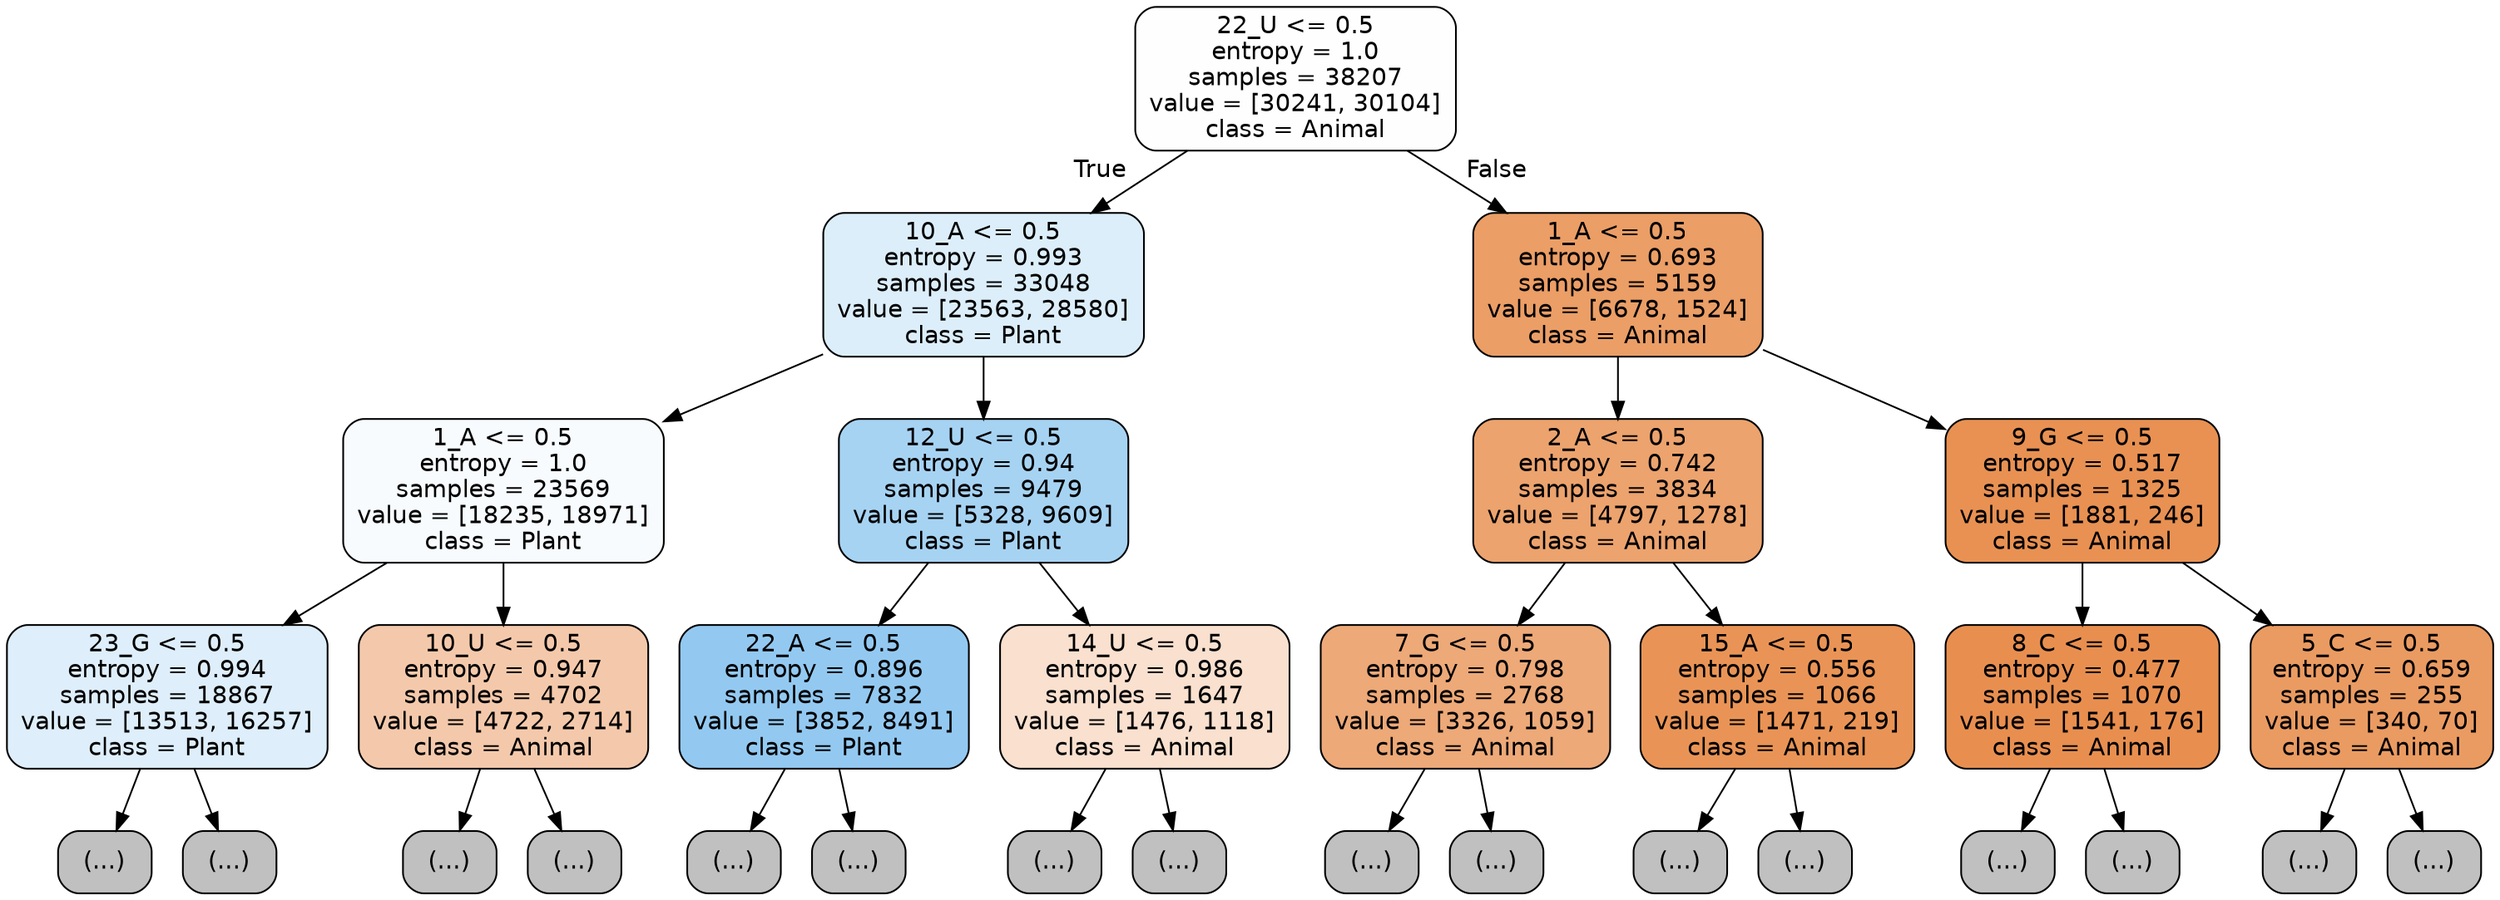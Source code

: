 digraph Tree {
node [shape=box, style="filled, rounded", color="black", fontname="helvetica"] ;
edge [fontname="helvetica"] ;
0 [label="22_U <= 0.5\nentropy = 1.0\nsamples = 38207\nvalue = [30241, 30104]\nclass = Animal", fillcolor="#fffefe"] ;
1 [label="10_A <= 0.5\nentropy = 0.993\nsamples = 33048\nvalue = [23563, 28580]\nclass = Plant", fillcolor="#dceefa"] ;
0 -> 1 [labeldistance=2.5, labelangle=45, headlabel="True"] ;
2 [label="1_A <= 0.5\nentropy = 1.0\nsamples = 23569\nvalue = [18235, 18971]\nclass = Plant", fillcolor="#f7fbfe"] ;
1 -> 2 ;
3 [label="23_G <= 0.5\nentropy = 0.994\nsamples = 18867\nvalue = [13513, 16257]\nclass = Plant", fillcolor="#deeefb"] ;
2 -> 3 ;
4 [label="(...)", fillcolor="#C0C0C0"] ;
3 -> 4 ;
8217 [label="(...)", fillcolor="#C0C0C0"] ;
3 -> 8217 ;
8536 [label="10_U <= 0.5\nentropy = 0.947\nsamples = 4702\nvalue = [4722, 2714]\nclass = Animal", fillcolor="#f4c9ab"] ;
2 -> 8536 ;
8537 [label="(...)", fillcolor="#C0C0C0"] ;
8536 -> 8537 ;
10244 [label="(...)", fillcolor="#C0C0C0"] ;
8536 -> 10244 ;
11183 [label="12_U <= 0.5\nentropy = 0.94\nsamples = 9479\nvalue = [5328, 9609]\nclass = Plant", fillcolor="#a7d3f3"] ;
1 -> 11183 ;
11184 [label="22_A <= 0.5\nentropy = 0.896\nsamples = 7832\nvalue = [3852, 8491]\nclass = Plant", fillcolor="#93c9f1"] ;
11183 -> 11184 ;
11185 [label="(...)", fillcolor="#C0C0C0"] ;
11184 -> 11185 ;
13512 [label="(...)", fillcolor="#C0C0C0"] ;
11184 -> 13512 ;
13853 [label="14_U <= 0.5\nentropy = 0.986\nsamples = 1647\nvalue = [1476, 1118]\nclass = Animal", fillcolor="#f9e0cf"] ;
11183 -> 13853 ;
13854 [label="(...)", fillcolor="#C0C0C0"] ;
13853 -> 13854 ;
14505 [label="(...)", fillcolor="#C0C0C0"] ;
13853 -> 14505 ;
14822 [label="1_A <= 0.5\nentropy = 0.693\nsamples = 5159\nvalue = [6678, 1524]\nclass = Animal", fillcolor="#eb9e66"] ;
0 -> 14822 [labeldistance=2.5, labelangle=-45, headlabel="False"] ;
14823 [label="2_A <= 0.5\nentropy = 0.742\nsamples = 3834\nvalue = [4797, 1278]\nclass = Animal", fillcolor="#eca36e"] ;
14822 -> 14823 ;
14824 [label="7_G <= 0.5\nentropy = 0.798\nsamples = 2768\nvalue = [3326, 1059]\nclass = Animal", fillcolor="#eda978"] ;
14823 -> 14824 ;
14825 [label="(...)", fillcolor="#C0C0C0"] ;
14824 -> 14825 ;
15684 [label="(...)", fillcolor="#C0C0C0"] ;
14824 -> 15684 ;
15999 [label="15_A <= 0.5\nentropy = 0.556\nsamples = 1066\nvalue = [1471, 219]\nclass = Animal", fillcolor="#e99456"] ;
14823 -> 15999 ;
16000 [label="(...)", fillcolor="#C0C0C0"] ;
15999 -> 16000 ;
16299 [label="(...)", fillcolor="#C0C0C0"] ;
15999 -> 16299 ;
16374 [label="9_G <= 0.5\nentropy = 0.517\nsamples = 1325\nvalue = [1881, 246]\nclass = Animal", fillcolor="#e89153"] ;
14822 -> 16374 ;
16375 [label="8_C <= 0.5\nentropy = 0.477\nsamples = 1070\nvalue = [1541, 176]\nclass = Animal", fillcolor="#e88f50"] ;
16374 -> 16375 ;
16376 [label="(...)", fillcolor="#C0C0C0"] ;
16375 -> 16376 ;
16661 [label="(...)", fillcolor="#C0C0C0"] ;
16375 -> 16661 ;
16724 [label="5_C <= 0.5\nentropy = 0.659\nsamples = 255\nvalue = [340, 70]\nclass = Animal", fillcolor="#ea9b62"] ;
16374 -> 16724 ;
16725 [label="(...)", fillcolor="#C0C0C0"] ;
16724 -> 16725 ;
16820 [label="(...)", fillcolor="#C0C0C0"] ;
16724 -> 16820 ;
}